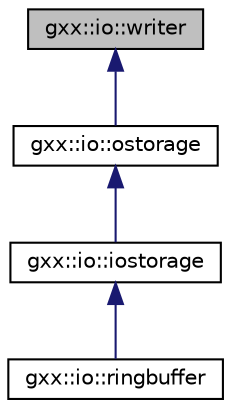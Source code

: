 digraph "gxx::io::writer"
{
  edge [fontname="Helvetica",fontsize="10",labelfontname="Helvetica",labelfontsize="10"];
  node [fontname="Helvetica",fontsize="10",shape=record];
  Node1 [label="gxx::io::writer",height=0.2,width=0.4,color="black", fillcolor="grey75", style="filled", fontcolor="black"];
  Node1 -> Node2 [dir="back",color="midnightblue",fontsize="10",style="solid",fontname="Helvetica"];
  Node2 [label="gxx::io::ostorage",height=0.2,width=0.4,color="black", fillcolor="white", style="filled",URL="$structgxx_1_1io_1_1ostorage.html"];
  Node2 -> Node3 [dir="back",color="midnightblue",fontsize="10",style="solid",fontname="Helvetica"];
  Node3 [label="gxx::io::iostorage",height=0.2,width=0.4,color="black", fillcolor="white", style="filled",URL="$structgxx_1_1io_1_1iostorage.html"];
  Node3 -> Node4 [dir="back",color="midnightblue",fontsize="10",style="solid",fontname="Helvetica"];
  Node4 [label="gxx::io::ringbuffer",height=0.2,width=0.4,color="black", fillcolor="white", style="filled",URL="$classgxx_1_1io_1_1ringbuffer.html"];
}
